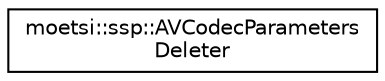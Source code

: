digraph "Graphical Class Hierarchy"
{
 // LATEX_PDF_SIZE
  edge [fontname="Helvetica",fontsize="10",labelfontname="Helvetica",labelfontsize="10"];
  node [fontname="Helvetica",fontsize="10",shape=record];
  rankdir="LR";
  Node0 [label="moetsi::ssp::AVCodecParameters\lDeleter",height=0.2,width=0.4,color="black", fillcolor="white", style="filled",URL="$structmoetsi_1_1ssp_1_1AVCodecParametersDeleter.html",tooltip=" "];
}
